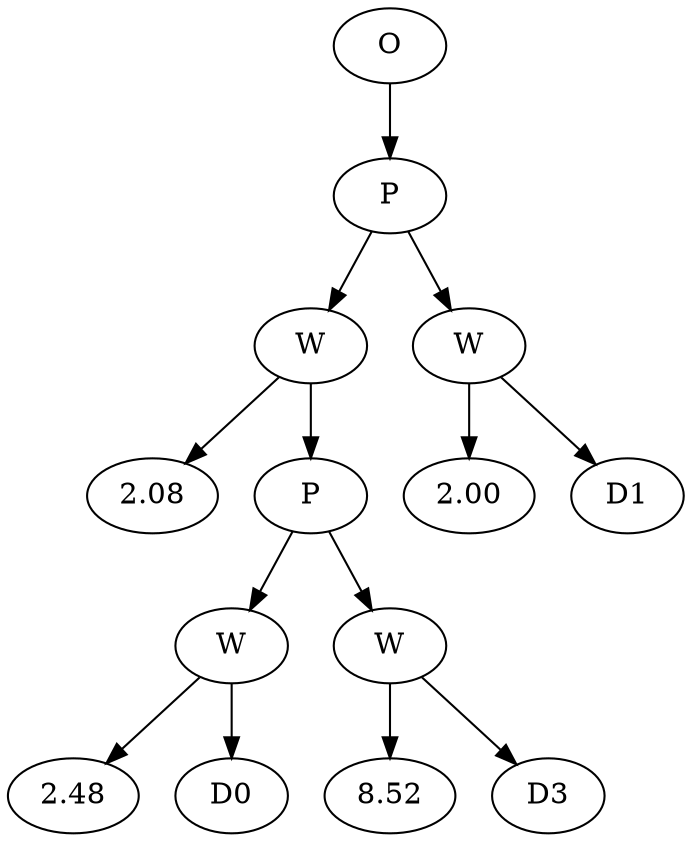 // Tree
digraph {
	750452 [label=O]
	750453 [label=P]
	750452 -> 750453
	750454 [label=W]
	750453 -> 750454
	750455 [label=2.08]
	750454 -> 750455
	750456 [label=P]
	750454 -> 750456
	750457 [label=W]
	750456 -> 750457
	750458 [label=2.48]
	750457 -> 750458
	750459 [label=D0]
	750457 -> 750459
	750460 [label=W]
	750456 -> 750460
	750461 [label=8.52]
	750460 -> 750461
	750462 [label=D3]
	750460 -> 750462
	750463 [label=W]
	750453 -> 750463
	750464 [label=2.00]
	750463 -> 750464
	750465 [label=D1]
	750463 -> 750465
}
